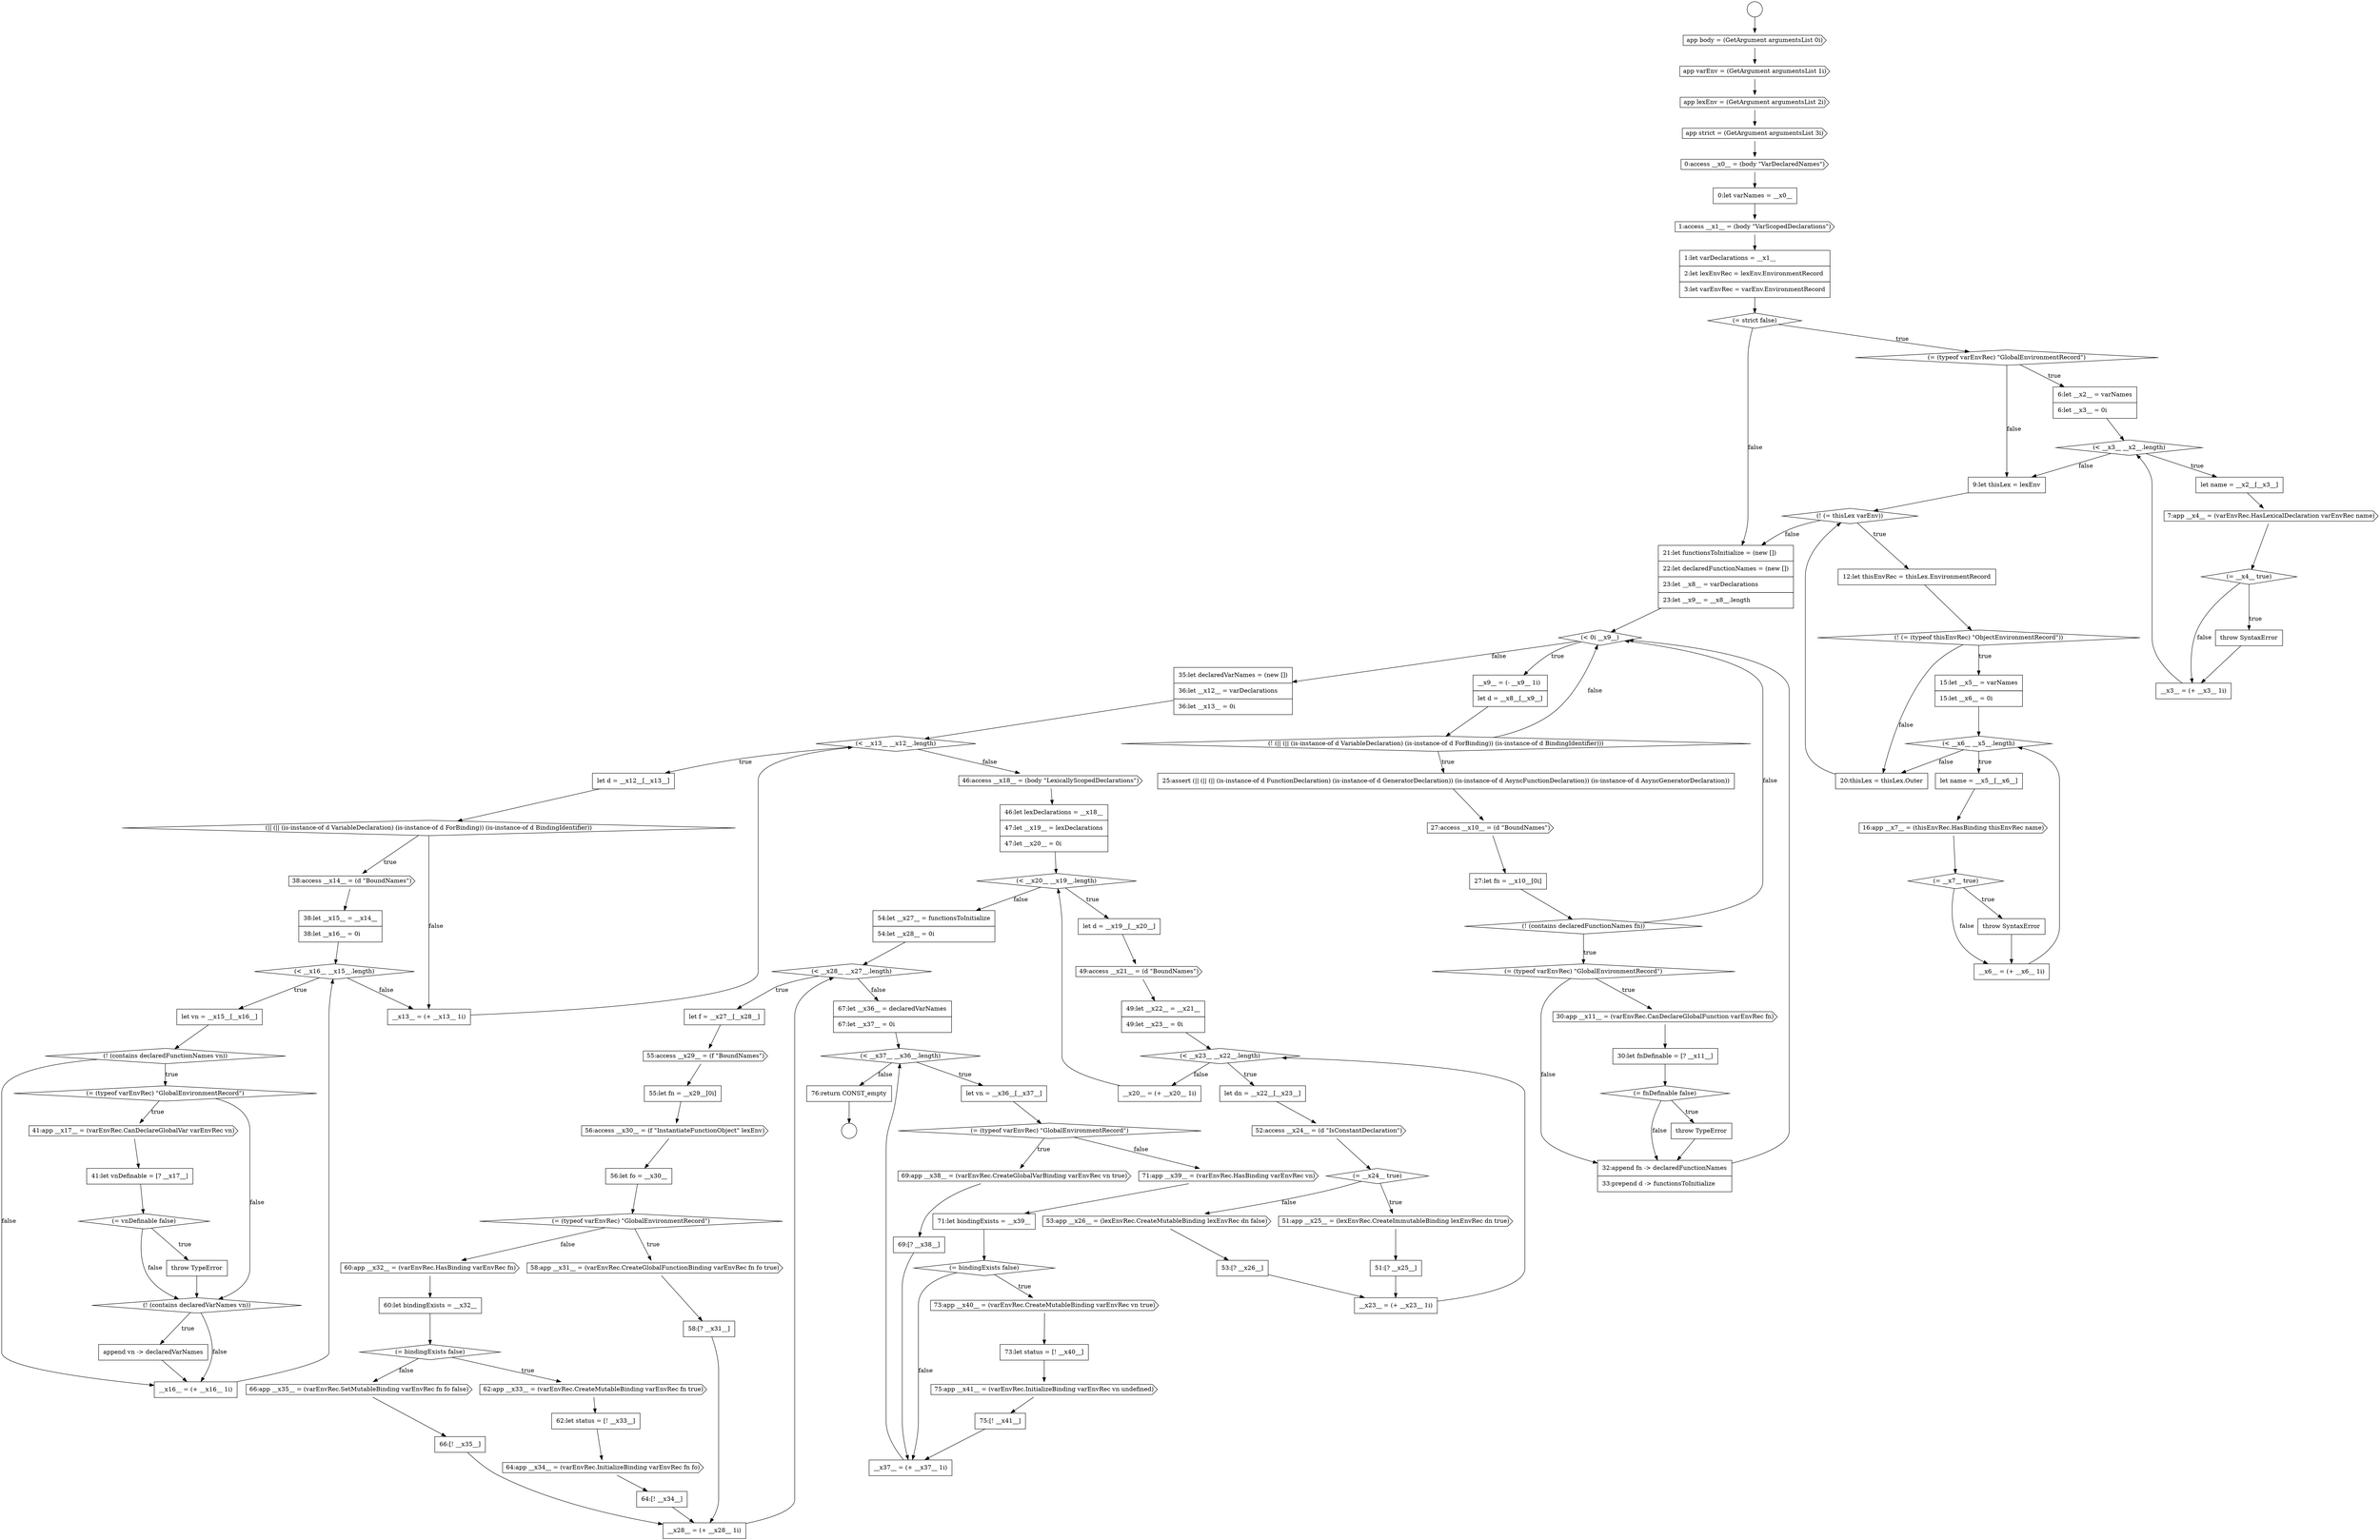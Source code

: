 digraph {
  node5 [shape=cds, label=<<font color="black">app strict = (GetArgument argumentsList 3i)</font>> color="black" fillcolor="white" style=filled]
  node112 [shape=none, margin=0, label=<<font color="black">
    <table border="0" cellborder="1" cellspacing="0" cellpadding="10">
      <tr><td align="left">__x37__ = (+ __x37__ 1i)</td></tr>
    </table>
  </font>> color="black" fillcolor="white" style=filled]
  node69 [shape=diamond, label=<<font color="black">(&lt; __x23__ __x22__.length)</font>> color="black" fillcolor="white" style=filled]
  node101 [shape=none, margin=0, label=<<font color="black">
    <table border="0" cellborder="1" cellspacing="0" cellpadding="10">
      <tr><td align="left">let vn = __x36__[__x37__]</td></tr>
    </table>
  </font>> color="black" fillcolor="white" style=filled]
  node0 [shape=circle label=" " color="black" fillcolor="white" style=filled]
  node88 [shape=none, margin=0, label=<<font color="black">
    <table border="0" cellborder="1" cellspacing="0" cellpadding="10">
      <tr><td align="left">58:[? __x31__]</td></tr>
    </table>
  </font>> color="black" fillcolor="white" style=filled]
  node10 [shape=diamond, label=<<font color="black">(= strict false)</font>> color="black" fillcolor="white" style=filled]
  node56 [shape=none, margin=0, label=<<font color="black">
    <table border="0" cellborder="1" cellspacing="0" cellpadding="10">
      <tr><td align="left">41:let vnDefinable = [? __x17__]</td></tr>
    </table>
  </font>> color="black" fillcolor="white" style=filled]
  node42 [shape=diamond, label=<<font color="black">(= fnDefinable false)</font>> color="black" fillcolor="white" style=filled]
  node24 [shape=diamond, label=<<font color="black">(&lt; __x6__ __x5__.length)</font>> color="black" fillcolor="white" style=filled]
  node37 [shape=none, margin=0, label=<<font color="black">
    <table border="0" cellborder="1" cellspacing="0" cellpadding="10">
      <tr><td align="left">27:let fn = __x10__[0i]</td></tr>
    </table>
  </font>> color="black" fillcolor="white" style=filled]
  node25 [shape=none, margin=0, label=<<font color="black">
    <table border="0" cellborder="1" cellspacing="0" cellpadding="10">
      <tr><td align="left">let name = __x5__[__x6__]</td></tr>
    </table>
  </font>> color="black" fillcolor="white" style=filled]
  node52 [shape=none, margin=0, label=<<font color="black">
    <table border="0" cellborder="1" cellspacing="0" cellpadding="10">
      <tr><td align="left">let vn = __x15__[__x16__]</td></tr>
    </table>
  </font>> color="black" fillcolor="white" style=filled]
  node14 [shape=none, margin=0, label=<<font color="black">
    <table border="0" cellborder="1" cellspacing="0" cellpadding="10">
      <tr><td align="left">let name = __x2__[__x3__]</td></tr>
    </table>
  </font>> color="black" fillcolor="white" style=filled]
  node110 [shape=cds, label=<<font color="black">75:app __x41__ = (varEnvRec.InitializeBinding varEnvRec vn undefined)</font>> color="black" fillcolor="white" style=filled]
  node20 [shape=diamond, label=<<font color="black">(! (= thisLex varEnv))</font>> color="black" fillcolor="white" style=filled]
  node46 [shape=diamond, label=<<font color="black">(&lt; __x13__ __x12__.length)</font>> color="black" fillcolor="white" style=filled]
  node93 [shape=none, margin=0, label=<<font color="black">
    <table border="0" cellborder="1" cellspacing="0" cellpadding="10">
      <tr><td align="left">62:let status = [! __x33__]</td></tr>
    </table>
  </font>> color="black" fillcolor="white" style=filled]
  node57 [shape=diamond, label=<<font color="black">(= vnDefinable false)</font>> color="black" fillcolor="white" style=filled]
  node78 [shape=none, margin=0, label=<<font color="black">
    <table border="0" cellborder="1" cellspacing="0" cellpadding="10">
      <tr><td align="left">__x20__ = (+ __x20__ 1i)</td></tr>
    </table>
  </font>> color="black" fillcolor="white" style=filled]
  node29 [shape=none, margin=0, label=<<font color="black">
    <table border="0" cellborder="1" cellspacing="0" cellpadding="10">
      <tr><td align="left">__x6__ = (+ __x6__ 1i)</td></tr>
    </table>
  </font>> color="black" fillcolor="white" style=filled]
  node106 [shape=none, margin=0, label=<<font color="black">
    <table border="0" cellborder="1" cellspacing="0" cellpadding="10">
      <tr><td align="left">71:let bindingExists = __x39__</td></tr>
    </table>
  </font>> color="black" fillcolor="white" style=filled]
  node84 [shape=cds, label=<<font color="black">56:access __x30__ = (f &quot;InstantiateFunctionObject&quot; lexEnv)</font>> color="black" fillcolor="white" style=filled]
  node61 [shape=none, margin=0, label=<<font color="black">
    <table border="0" cellborder="1" cellspacing="0" cellpadding="10">
      <tr><td align="left">__x16__ = (+ __x16__ 1i)</td></tr>
    </table>
  </font>> color="black" fillcolor="white" style=filled]
  node89 [shape=cds, label=<<font color="black">60:app __x32__ = (varEnvRec.HasBinding varEnvRec fn)</font>> color="black" fillcolor="white" style=filled]
  node1 [shape=circle label=" " color="black" fillcolor="white" style=filled]
  node74 [shape=none, margin=0, label=<<font color="black">
    <table border="0" cellborder="1" cellspacing="0" cellpadding="10">
      <tr><td align="left">51:[? __x25__]</td></tr>
    </table>
  </font>> color="black" fillcolor="white" style=filled]
  node6 [shape=cds, label=<<font color="black">0:access __x0__ = (body &quot;VarDeclaredNames&quot;)</font>> color="black" fillcolor="white" style=filled]
  node60 [shape=none, margin=0, label=<<font color="black">
    <table border="0" cellborder="1" cellspacing="0" cellpadding="10">
      <tr><td align="left">append vn -&gt; declaredVarNames</td></tr>
    </table>
  </font>> color="black" fillcolor="white" style=filled]
  node85 [shape=none, margin=0, label=<<font color="black">
    <table border="0" cellborder="1" cellspacing="0" cellpadding="10">
      <tr><td align="left">56:let fo = __x30__</td></tr>
    </table>
  </font>> color="black" fillcolor="white" style=filled]
  node102 [shape=diamond, label=<<font color="black">(= (typeof varEnvRec) &quot;GlobalEnvironmentRecord&quot;)</font>> color="black" fillcolor="white" style=filled]
  node70 [shape=none, margin=0, label=<<font color="black">
    <table border="0" cellborder="1" cellspacing="0" cellpadding="10">
      <tr><td align="left">let dn = __x22__[__x23__]</td></tr>
    </table>
  </font>> color="black" fillcolor="white" style=filled]
  node21 [shape=none, margin=0, label=<<font color="black">
    <table border="0" cellborder="1" cellspacing="0" cellpadding="10">
      <tr><td align="left">12:let thisEnvRec = thisLex.EnvironmentRecord</td></tr>
    </table>
  </font>> color="black" fillcolor="white" style=filled]
  node33 [shape=none, margin=0, label=<<font color="black">
    <table border="0" cellborder="1" cellspacing="0" cellpadding="10">
      <tr><td align="left">__x9__ = (- __x9__ 1i)</td></tr>
      <tr><td align="left">let d = __x8__[__x9__]</td></tr>
    </table>
  </font>> color="black" fillcolor="white" style=filled]
  node28 [shape=none, margin=0, label=<<font color="black">
    <table border="0" cellborder="1" cellspacing="0" cellpadding="10">
      <tr><td align="left">throw SyntaxError</td></tr>
    </table>
  </font>> color="black" fillcolor="white" style=filled]
  node38 [shape=diamond, label=<<font color="black">(! (contains declaredFunctionNames fn))</font>> color="black" fillcolor="white" style=filled]
  node92 [shape=cds, label=<<font color="black">62:app __x33__ = (varEnvRec.CreateMutableBinding varEnvRec fn true)</font>> color="black" fillcolor="white" style=filled]
  node65 [shape=diamond, label=<<font color="black">(&lt; __x20__ __x19__.length)</font>> color="black" fillcolor="white" style=filled]
  node97 [shape=none, margin=0, label=<<font color="black">
    <table border="0" cellborder="1" cellspacing="0" cellpadding="10">
      <tr><td align="left">66:[! __x35__]</td></tr>
    </table>
  </font>> color="black" fillcolor="white" style=filled]
  node9 [shape=none, margin=0, label=<<font color="black">
    <table border="0" cellborder="1" cellspacing="0" cellpadding="10">
      <tr><td align="left">1:let varDeclarations = __x1__</td></tr>
      <tr><td align="left">2:let lexEnvRec = lexEnv.EnvironmentRecord</td></tr>
      <tr><td align="left">3:let varEnvRec = varEnv.EnvironmentRecord</td></tr>
    </table>
  </font>> color="black" fillcolor="white" style=filled]
  node53 [shape=diamond, label=<<font color="black">(! (contains declaredFunctionNames vn))</font>> color="black" fillcolor="white" style=filled]
  node109 [shape=none, margin=0, label=<<font color="black">
    <table border="0" cellborder="1" cellspacing="0" cellpadding="10">
      <tr><td align="left">73:let status = [! __x40__]</td></tr>
    </table>
  </font>> color="black" fillcolor="white" style=filled]
  node77 [shape=none, margin=0, label=<<font color="black">
    <table border="0" cellborder="1" cellspacing="0" cellpadding="10">
      <tr><td align="left">__x23__ = (+ __x23__ 1i)</td></tr>
    </table>
  </font>> color="black" fillcolor="white" style=filled]
  node96 [shape=cds, label=<<font color="black">66:app __x35__ = (varEnvRec.SetMutableBinding varEnvRec fn fo false)</font>> color="black" fillcolor="white" style=filled]
  node13 [shape=diamond, label=<<font color="black">(&lt; __x3__ __x2__.length)</font>> color="black" fillcolor="white" style=filled]
  node41 [shape=none, margin=0, label=<<font color="black">
    <table border="0" cellborder="1" cellspacing="0" cellpadding="10">
      <tr><td align="left">30:let fnDefinable = [? __x11__]</td></tr>
    </table>
  </font>> color="black" fillcolor="white" style=filled]
  node73 [shape=cds, label=<<font color="black">51:app __x25__ = (lexEnvRec.CreateImmutableBinding lexEnvRec dn true)</font>> color="black" fillcolor="white" style=filled]
  node105 [shape=cds, label=<<font color="black">71:app __x39__ = (varEnvRec.HasBinding varEnvRec vn)</font>> color="black" fillcolor="white" style=filled]
  node2 [shape=cds, label=<<font color="black">app body = (GetArgument argumentsList 0i)</font>> color="black" fillcolor="white" style=filled]
  node45 [shape=none, margin=0, label=<<font color="black">
    <table border="0" cellborder="1" cellspacing="0" cellpadding="10">
      <tr><td align="left">35:let declaredVarNames = (new [])</td></tr>
      <tr><td align="left">36:let __x12__ = varDeclarations</td></tr>
      <tr><td align="left">36:let __x13__ = 0i</td></tr>
    </table>
  </font>> color="black" fillcolor="white" style=filled]
  node64 [shape=none, margin=0, label=<<font color="black">
    <table border="0" cellborder="1" cellspacing="0" cellpadding="10">
      <tr><td align="left">46:let lexDeclarations = __x18__</td></tr>
      <tr><td align="left">47:let __x19__ = lexDeclarations</td></tr>
      <tr><td align="left">47:let __x20__ = 0i</td></tr>
    </table>
  </font>> color="black" fillcolor="white" style=filled]
  node17 [shape=none, margin=0, label=<<font color="black">
    <table border="0" cellborder="1" cellspacing="0" cellpadding="10">
      <tr><td align="left">throw SyntaxError</td></tr>
    </table>
  </font>> color="black" fillcolor="white" style=filled]
  node32 [shape=diamond, label=<<font color="black">(&lt; 0i __x9__)</font>> color="black" fillcolor="white" style=filled]
  node34 [shape=diamond, label=<<font color="black">(! (|| (|| (is-instance-of d VariableDeclaration) (is-instance-of d ForBinding)) (is-instance-of d BindingIdentifier)))</font>> color="black" fillcolor="white" style=filled]
  node22 [shape=diamond, label=<<font color="black">(! (= (typeof thisEnvRec) &quot;ObjectEnvironmentRecord&quot;))</font>> color="black" fillcolor="white" style=filled]
  node44 [shape=none, margin=0, label=<<font color="black">
    <table border="0" cellborder="1" cellspacing="0" cellpadding="10">
      <tr><td align="left">32:append fn -&gt; declaredFunctionNames</td></tr>
      <tr><td align="left">33:prepend d -&gt; functionsToInitialize</td></tr>
    </table>
  </font>> color="black" fillcolor="white" style=filled]
  node59 [shape=diamond, label=<<font color="black">(! (contains declaredVarNames vn))</font>> color="black" fillcolor="white" style=filled]
  node27 [shape=diamond, label=<<font color="black">(= __x7__ true)</font>> color="black" fillcolor="white" style=filled]
  node71 [shape=cds, label=<<font color="black">52:access __x24__ = (d &quot;IsConstantDeclaration&quot;)</font>> color="black" fillcolor="white" style=filled]
  node12 [shape=none, margin=0, label=<<font color="black">
    <table border="0" cellborder="1" cellspacing="0" cellpadding="10">
      <tr><td align="left">6:let __x2__ = varNames</td></tr>
      <tr><td align="left">6:let __x3__ = 0i</td></tr>
    </table>
  </font>> color="black" fillcolor="white" style=filled]
  node54 [shape=diamond, label=<<font color="black">(= (typeof varEnvRec) &quot;GlobalEnvironmentRecord&quot;)</font>> color="black" fillcolor="white" style=filled]
  node49 [shape=cds, label=<<font color="black">38:access __x14__ = (d &quot;BoundNames&quot;)</font>> color="black" fillcolor="white" style=filled]
  node86 [shape=diamond, label=<<font color="black">(= (typeof varEnvRec) &quot;GlobalEnvironmentRecord&quot;)</font>> color="black" fillcolor="white" style=filled]
  node113 [shape=none, margin=0, label=<<font color="black">
    <table border="0" cellborder="1" cellspacing="0" cellpadding="10">
      <tr><td align="left">76:return CONST_empty</td></tr>
    </table>
  </font>> color="black" fillcolor="white" style=filled]
  node81 [shape=none, margin=0, label=<<font color="black">
    <table border="0" cellborder="1" cellspacing="0" cellpadding="10">
      <tr><td align="left">let f = __x27__[__x28__]</td></tr>
    </table>
  </font>> color="black" fillcolor="white" style=filled]
  node76 [shape=none, margin=0, label=<<font color="black">
    <table border="0" cellborder="1" cellspacing="0" cellpadding="10">
      <tr><td align="left">53:[? __x26__]</td></tr>
    </table>
  </font>> color="black" fillcolor="white" style=filled]
  node7 [shape=none, margin=0, label=<<font color="black">
    <table border="0" cellborder="1" cellspacing="0" cellpadding="10">
      <tr><td align="left">0:let varNames = __x0__</td></tr>
    </table>
  </font>> color="black" fillcolor="white" style=filled]
  node39 [shape=diamond, label=<<font color="black">(= (typeof varEnvRec) &quot;GlobalEnvironmentRecord&quot;)</font>> color="black" fillcolor="white" style=filled]
  node98 [shape=none, margin=0, label=<<font color="black">
    <table border="0" cellborder="1" cellspacing="0" cellpadding="10">
      <tr><td align="left">__x28__ = (+ __x28__ 1i)</td></tr>
    </table>
  </font>> color="black" fillcolor="white" style=filled]
  node103 [shape=cds, label=<<font color="black">69:app __x38__ = (varEnvRec.CreateGlobalVarBinding varEnvRec vn true)</font>> color="black" fillcolor="white" style=filled]
  node91 [shape=diamond, label=<<font color="black">(= bindingExists false)</font>> color="black" fillcolor="white" style=filled]
  node66 [shape=none, margin=0, label=<<font color="black">
    <table border="0" cellborder="1" cellspacing="0" cellpadding="10">
      <tr><td align="left">let d = __x19__[__x20__]</td></tr>
    </table>
  </font>> color="black" fillcolor="white" style=filled]
  node108 [shape=cds, label=<<font color="black">73:app __x40__ = (varEnvRec.CreateMutableBinding varEnvRec vn true)</font>> color="black" fillcolor="white" style=filled]
  node3 [shape=cds, label=<<font color="black">app varEnv = (GetArgument argumentsList 1i)</font>> color="black" fillcolor="white" style=filled]
  node80 [shape=diamond, label=<<font color="black">(&lt; __x28__ __x27__.length)</font>> color="black" fillcolor="white" style=filled]
  node35 [shape=none, margin=0, label=<<font color="black">
    <table border="0" cellborder="1" cellspacing="0" cellpadding="10">
      <tr><td align="left">25:assert (|| (|| (|| (is-instance-of d FunctionDeclaration) (is-instance-of d GeneratorDeclaration)) (is-instance-of d AsyncFunctionDeclaration)) (is-instance-of d AsyncGeneratorDeclaration))</td></tr>
    </table>
  </font>> color="black" fillcolor="white" style=filled]
  node48 [shape=diamond, label=<<font color="black">(|| (|| (is-instance-of d VariableDeclaration) (is-instance-of d ForBinding)) (is-instance-of d BindingIdentifier))</font>> color="black" fillcolor="white" style=filled]
  node63 [shape=cds, label=<<font color="black">46:access __x18__ = (body &quot;LexicallyScopedDeclarations&quot;)</font>> color="black" fillcolor="white" style=filled]
  node18 [shape=none, margin=0, label=<<font color="black">
    <table border="0" cellborder="1" cellspacing="0" cellpadding="10">
      <tr><td align="left">__x3__ = (+ __x3__ 1i)</td></tr>
    </table>
  </font>> color="black" fillcolor="white" style=filled]
  node95 [shape=none, margin=0, label=<<font color="black">
    <table border="0" cellborder="1" cellspacing="0" cellpadding="10">
      <tr><td align="left">64:[! __x34__]</td></tr>
    </table>
  </font>> color="black" fillcolor="white" style=filled]
  node50 [shape=none, margin=0, label=<<font color="black">
    <table border="0" cellborder="1" cellspacing="0" cellpadding="10">
      <tr><td align="left">38:let __x15__ = __x14__</td></tr>
      <tr><td align="left">38:let __x16__ = 0i</td></tr>
    </table>
  </font>> color="black" fillcolor="white" style=filled]
  node67 [shape=cds, label=<<font color="black">49:access __x21__ = (d &quot;BoundNames&quot;)</font>> color="black" fillcolor="white" style=filled]
  node16 [shape=diamond, label=<<font color="black">(= __x4__ true)</font>> color="black" fillcolor="white" style=filled]
  node31 [shape=none, margin=0, label=<<font color="black">
    <table border="0" cellborder="1" cellspacing="0" cellpadding="10">
      <tr><td align="left">21:let functionsToInitialize = (new [])</td></tr>
      <tr><td align="left">22:let declaredFunctionNames = (new [])</td></tr>
      <tr><td align="left">23:let __x8__ = varDeclarations</td></tr>
      <tr><td align="left">23:let __x9__ = __x8__.length</td></tr>
    </table>
  </font>> color="black" fillcolor="white" style=filled]
  node11 [shape=diamond, label=<<font color="black">(= (typeof varEnvRec) &quot;GlobalEnvironmentRecord&quot;)</font>> color="black" fillcolor="white" style=filled]
  node72 [shape=diamond, label=<<font color="black">(= __x24__ true)</font>> color="black" fillcolor="white" style=filled]
  node43 [shape=none, margin=0, label=<<font color="black">
    <table border="0" cellborder="1" cellspacing="0" cellpadding="10">
      <tr><td align="left">throw TypeError</td></tr>
    </table>
  </font>> color="black" fillcolor="white" style=filled]
  node99 [shape=none, margin=0, label=<<font color="black">
    <table border="0" cellborder="1" cellspacing="0" cellpadding="10">
      <tr><td align="left">67:let __x36__ = declaredVarNames</td></tr>
      <tr><td align="left">67:let __x37__ = 0i</td></tr>
    </table>
  </font>> color="black" fillcolor="white" style=filled]
  node87 [shape=cds, label=<<font color="black">58:app __x31__ = (varEnvRec.CreateGlobalFunctionBinding varEnvRec fn fo true)</font>> color="black" fillcolor="white" style=filled]
  node104 [shape=none, margin=0, label=<<font color="black">
    <table border="0" cellborder="1" cellspacing="0" cellpadding="10">
      <tr><td align="left">69:[? __x38__]</td></tr>
    </table>
  </font>> color="black" fillcolor="white" style=filled]
  node40 [shape=cds, label=<<font color="black">30:app __x11__ = (varEnvRec.CanDeclareGlobalFunction varEnvRec fn)</font>> color="black" fillcolor="white" style=filled]
  node26 [shape=cds, label=<<font color="black">16:app __x7__ = (thisEnvRec.HasBinding thisEnvRec name)</font>> color="black" fillcolor="white" style=filled]
  node55 [shape=cds, label=<<font color="black">41:app __x17__ = (varEnvRec.CanDeclareGlobalVar varEnvRec vn)</font>> color="black" fillcolor="white" style=filled]
  node23 [shape=none, margin=0, label=<<font color="black">
    <table border="0" cellborder="1" cellspacing="0" cellpadding="10">
      <tr><td align="left">15:let __x5__ = varNames</td></tr>
      <tr><td align="left">15:let __x6__ = 0i</td></tr>
    </table>
  </font>> color="black" fillcolor="white" style=filled]
  node8 [shape=cds, label=<<font color="black">1:access __x1__ = (body &quot;VarScopedDeclarations&quot;)</font>> color="black" fillcolor="white" style=filled]
  node75 [shape=cds, label=<<font color="black">53:app __x26__ = (lexEnvRec.CreateMutableBinding lexEnvRec dn false)</font>> color="black" fillcolor="white" style=filled]
  node58 [shape=none, margin=0, label=<<font color="black">
    <table border="0" cellborder="1" cellspacing="0" cellpadding="10">
      <tr><td align="left">throw TypeError</td></tr>
    </table>
  </font>> color="black" fillcolor="white" style=filled]
  node82 [shape=cds, label=<<font color="black">55:access __x29__ = (f &quot;BoundNames&quot;)</font>> color="black" fillcolor="white" style=filled]
  node36 [shape=cds, label=<<font color="black">27:access __x10__ = (d &quot;BoundNames&quot;)</font>> color="black" fillcolor="white" style=filled]
  node30 [shape=none, margin=0, label=<<font color="black">
    <table border="0" cellborder="1" cellspacing="0" cellpadding="10">
      <tr><td align="left">20:thisLex = thisLex.Outer</td></tr>
    </table>
  </font>> color="black" fillcolor="white" style=filled]
  node51 [shape=diamond, label=<<font color="black">(&lt; __x16__ __x15__.length)</font>> color="black" fillcolor="white" style=filled]
  node19 [shape=none, margin=0, label=<<font color="black">
    <table border="0" cellborder="1" cellspacing="0" cellpadding="10">
      <tr><td align="left">9:let thisLex = lexEnv</td></tr>
    </table>
  </font>> color="black" fillcolor="white" style=filled]
  node107 [shape=diamond, label=<<font color="black">(= bindingExists false)</font>> color="black" fillcolor="white" style=filled]
  node4 [shape=cds, label=<<font color="black">app lexEnv = (GetArgument argumentsList 2i)</font>> color="black" fillcolor="white" style=filled]
  node79 [shape=none, margin=0, label=<<font color="black">
    <table border="0" cellborder="1" cellspacing="0" cellpadding="10">
      <tr><td align="left">54:let __x27__ = functionsToInitialize</td></tr>
      <tr><td align="left">54:let __x28__ = 0i</td></tr>
    </table>
  </font>> color="black" fillcolor="white" style=filled]
  node94 [shape=cds, label=<<font color="black">64:app __x34__ = (varEnvRec.InitializeBinding varEnvRec fn fo)</font>> color="black" fillcolor="white" style=filled]
  node47 [shape=none, margin=0, label=<<font color="black">
    <table border="0" cellborder="1" cellspacing="0" cellpadding="10">
      <tr><td align="left">let d = __x12__[__x13__]</td></tr>
    </table>
  </font>> color="black" fillcolor="white" style=filled]
  node15 [shape=cds, label=<<font color="black">7:app __x4__ = (varEnvRec.HasLexicalDeclaration varEnvRec name)</font>> color="black" fillcolor="white" style=filled]
  node68 [shape=none, margin=0, label=<<font color="black">
    <table border="0" cellborder="1" cellspacing="0" cellpadding="10">
      <tr><td align="left">49:let __x22__ = __x21__</td></tr>
      <tr><td align="left">49:let __x23__ = 0i</td></tr>
    </table>
  </font>> color="black" fillcolor="white" style=filled]
  node62 [shape=none, margin=0, label=<<font color="black">
    <table border="0" cellborder="1" cellspacing="0" cellpadding="10">
      <tr><td align="left">__x13__ = (+ __x13__ 1i)</td></tr>
    </table>
  </font>> color="black" fillcolor="white" style=filled]
  node83 [shape=none, margin=0, label=<<font color="black">
    <table border="0" cellborder="1" cellspacing="0" cellpadding="10">
      <tr><td align="left">55:let fn = __x29__[0i]</td></tr>
    </table>
  </font>> color="black" fillcolor="white" style=filled]
  node100 [shape=diamond, label=<<font color="black">(&lt; __x37__ __x36__.length)</font>> color="black" fillcolor="white" style=filled]
  node90 [shape=none, margin=0, label=<<font color="black">
    <table border="0" cellborder="1" cellspacing="0" cellpadding="10">
      <tr><td align="left">60:let bindingExists = __x32__</td></tr>
    </table>
  </font>> color="black" fillcolor="white" style=filled]
  node111 [shape=none, margin=0, label=<<font color="black">
    <table border="0" cellborder="1" cellspacing="0" cellpadding="10">
      <tr><td align="left">75:[! __x41__]</td></tr>
    </table>
  </font>> color="black" fillcolor="white" style=filled]
  node66 -> node67 [ color="black"]
  node91 -> node92 [label=<<font color="black">true</font>> color="black"]
  node91 -> node96 [label=<<font color="black">false</font>> color="black"]
  node40 -> node41 [ color="black"]
  node5 -> node6 [ color="black"]
  node48 -> node49 [label=<<font color="black">true</font>> color="black"]
  node48 -> node62 [label=<<font color="black">false</font>> color="black"]
  node3 -> node4 [ color="black"]
  node63 -> node64 [ color="black"]
  node69 -> node70 [label=<<font color="black">true</font>> color="black"]
  node69 -> node78 [label=<<font color="black">false</font>> color="black"]
  node28 -> node29 [ color="black"]
  node64 -> node65 [ color="black"]
  node72 -> node73 [label=<<font color="black">true</font>> color="black"]
  node72 -> node75 [label=<<font color="black">false</font>> color="black"]
  node67 -> node68 [ color="black"]
  node7 -> node8 [ color="black"]
  node77 -> node69 [ color="black"]
  node71 -> node72 [ color="black"]
  node61 -> node51 [ color="black"]
  node51 -> node52 [label=<<font color="black">true</font>> color="black"]
  node51 -> node62 [label=<<font color="black">false</font>> color="black"]
  node29 -> node24 [ color="black"]
  node108 -> node109 [ color="black"]
  node2 -> node3 [ color="black"]
  node15 -> node16 [ color="black"]
  node55 -> node56 [ color="black"]
  node109 -> node110 [ color="black"]
  node83 -> node84 [ color="black"]
  node96 -> node97 [ color="black"]
  node30 -> node20 [ color="black"]
  node19 -> node20 [ color="black"]
  node59 -> node60 [label=<<font color="black">true</font>> color="black"]
  node59 -> node61 [label=<<font color="black">false</font>> color="black"]
  node35 -> node36 [ color="black"]
  node78 -> node65 [ color="black"]
  node93 -> node94 [ color="black"]
  node79 -> node80 [ color="black"]
  node12 -> node13 [ color="black"]
  node45 -> node46 [ color="black"]
  node101 -> node102 [ color="black"]
  node0 -> node2 [ color="black"]
  node75 -> node76 [ color="black"]
  node80 -> node81 [label=<<font color="black">true</font>> color="black"]
  node80 -> node99 [label=<<font color="black">false</font>> color="black"]
  node99 -> node100 [ color="black"]
  node36 -> node37 [ color="black"]
  node32 -> node33 [label=<<font color="black">true</font>> color="black"]
  node32 -> node45 [label=<<font color="black">false</font>> color="black"]
  node70 -> node71 [ color="black"]
  node6 -> node7 [ color="black"]
  node76 -> node77 [ color="black"]
  node52 -> node53 [ color="black"]
  node84 -> node85 [ color="black"]
  node87 -> node88 [ color="black"]
  node43 -> node44 [ color="black"]
  node9 -> node10 [ color="black"]
  node37 -> node38 [ color="black"]
  node68 -> node69 [ color="black"]
  node113 -> node1 [ color="black"]
  node39 -> node40 [label=<<font color="black">true</font>> color="black"]
  node39 -> node44 [label=<<font color="black">false</font>> color="black"]
  node57 -> node58 [label=<<font color="black">true</font>> color="black"]
  node57 -> node59 [label=<<font color="black">false</font>> color="black"]
  node23 -> node24 [ color="black"]
  node31 -> node32 [ color="black"]
  node22 -> node23 [label=<<font color="black">true</font>> color="black"]
  node22 -> node30 [label=<<font color="black">false</font>> color="black"]
  node14 -> node15 [ color="black"]
  node100 -> node101 [label=<<font color="black">true</font>> color="black"]
  node100 -> node113 [label=<<font color="black">false</font>> color="black"]
  node26 -> node27 [ color="black"]
  node27 -> node28 [label=<<font color="black">true</font>> color="black"]
  node27 -> node29 [label=<<font color="black">false</font>> color="black"]
  node98 -> node80 [ color="black"]
  node103 -> node104 [ color="black"]
  node46 -> node47 [label=<<font color="black">true</font>> color="black"]
  node46 -> node63 [label=<<font color="black">false</font>> color="black"]
  node94 -> node95 [ color="black"]
  node53 -> node54 [label=<<font color="black">true</font>> color="black"]
  node53 -> node61 [label=<<font color="black">false</font>> color="black"]
  node42 -> node43 [label=<<font color="black">true</font>> color="black"]
  node42 -> node44 [label=<<font color="black">false</font>> color="black"]
  node102 -> node103 [label=<<font color="black">true</font>> color="black"]
  node102 -> node105 [label=<<font color="black">false</font>> color="black"]
  node16 -> node17 [label=<<font color="black">true</font>> color="black"]
  node16 -> node18 [label=<<font color="black">false</font>> color="black"]
  node47 -> node48 [ color="black"]
  node105 -> node106 [ color="black"]
  node13 -> node14 [label=<<font color="black">true</font>> color="black"]
  node13 -> node19 [label=<<font color="black">false</font>> color="black"]
  node50 -> node51 [ color="black"]
  node4 -> node5 [ color="black"]
  node10 -> node11 [label=<<font color="black">true</font>> color="black"]
  node10 -> node31 [label=<<font color="black">false</font>> color="black"]
  node111 -> node112 [ color="black"]
  node74 -> node77 [ color="black"]
  node25 -> node26 [ color="black"]
  node97 -> node98 [ color="black"]
  node8 -> node9 [ color="black"]
  node112 -> node100 [ color="black"]
  node21 -> node22 [ color="black"]
  node73 -> node74 [ color="black"]
  node95 -> node98 [ color="black"]
  node60 -> node61 [ color="black"]
  node56 -> node57 [ color="black"]
  node24 -> node25 [label=<<font color="black">true</font>> color="black"]
  node24 -> node30 [label=<<font color="black">false</font>> color="black"]
  node20 -> node21 [label=<<font color="black">true</font>> color="black"]
  node20 -> node31 [label=<<font color="black">false</font>> color="black"]
  node104 -> node112 [ color="black"]
  node65 -> node66 [label=<<font color="black">true</font>> color="black"]
  node65 -> node79 [label=<<font color="black">false</font>> color="black"]
  node92 -> node93 [ color="black"]
  node82 -> node83 [ color="black"]
  node89 -> node90 [ color="black"]
  node58 -> node59 [ color="black"]
  node54 -> node55 [label=<<font color="black">true</font>> color="black"]
  node54 -> node59 [label=<<font color="black">false</font>> color="black"]
  node11 -> node12 [label=<<font color="black">true</font>> color="black"]
  node11 -> node19 [label=<<font color="black">false</font>> color="black"]
  node49 -> node50 [ color="black"]
  node86 -> node87 [label=<<font color="black">true</font>> color="black"]
  node86 -> node89 [label=<<font color="black">false</font>> color="black"]
  node62 -> node46 [ color="black"]
  node34 -> node35 [label=<<font color="black">true</font>> color="black"]
  node34 -> node32 [label=<<font color="black">false</font>> color="black"]
  node38 -> node39 [label=<<font color="black">true</font>> color="black"]
  node38 -> node32 [label=<<font color="black">false</font>> color="black"]
  node88 -> node98 [ color="black"]
  node81 -> node82 [ color="black"]
  node106 -> node107 [ color="black"]
  node18 -> node13 [ color="black"]
  node85 -> node86 [ color="black"]
  node110 -> node111 [ color="black"]
  node107 -> node108 [label=<<font color="black">true</font>> color="black"]
  node107 -> node112 [label=<<font color="black">false</font>> color="black"]
  node17 -> node18 [ color="black"]
  node33 -> node34 [ color="black"]
  node44 -> node32 [ color="black"]
  node90 -> node91 [ color="black"]
  node41 -> node42 [ color="black"]
}
